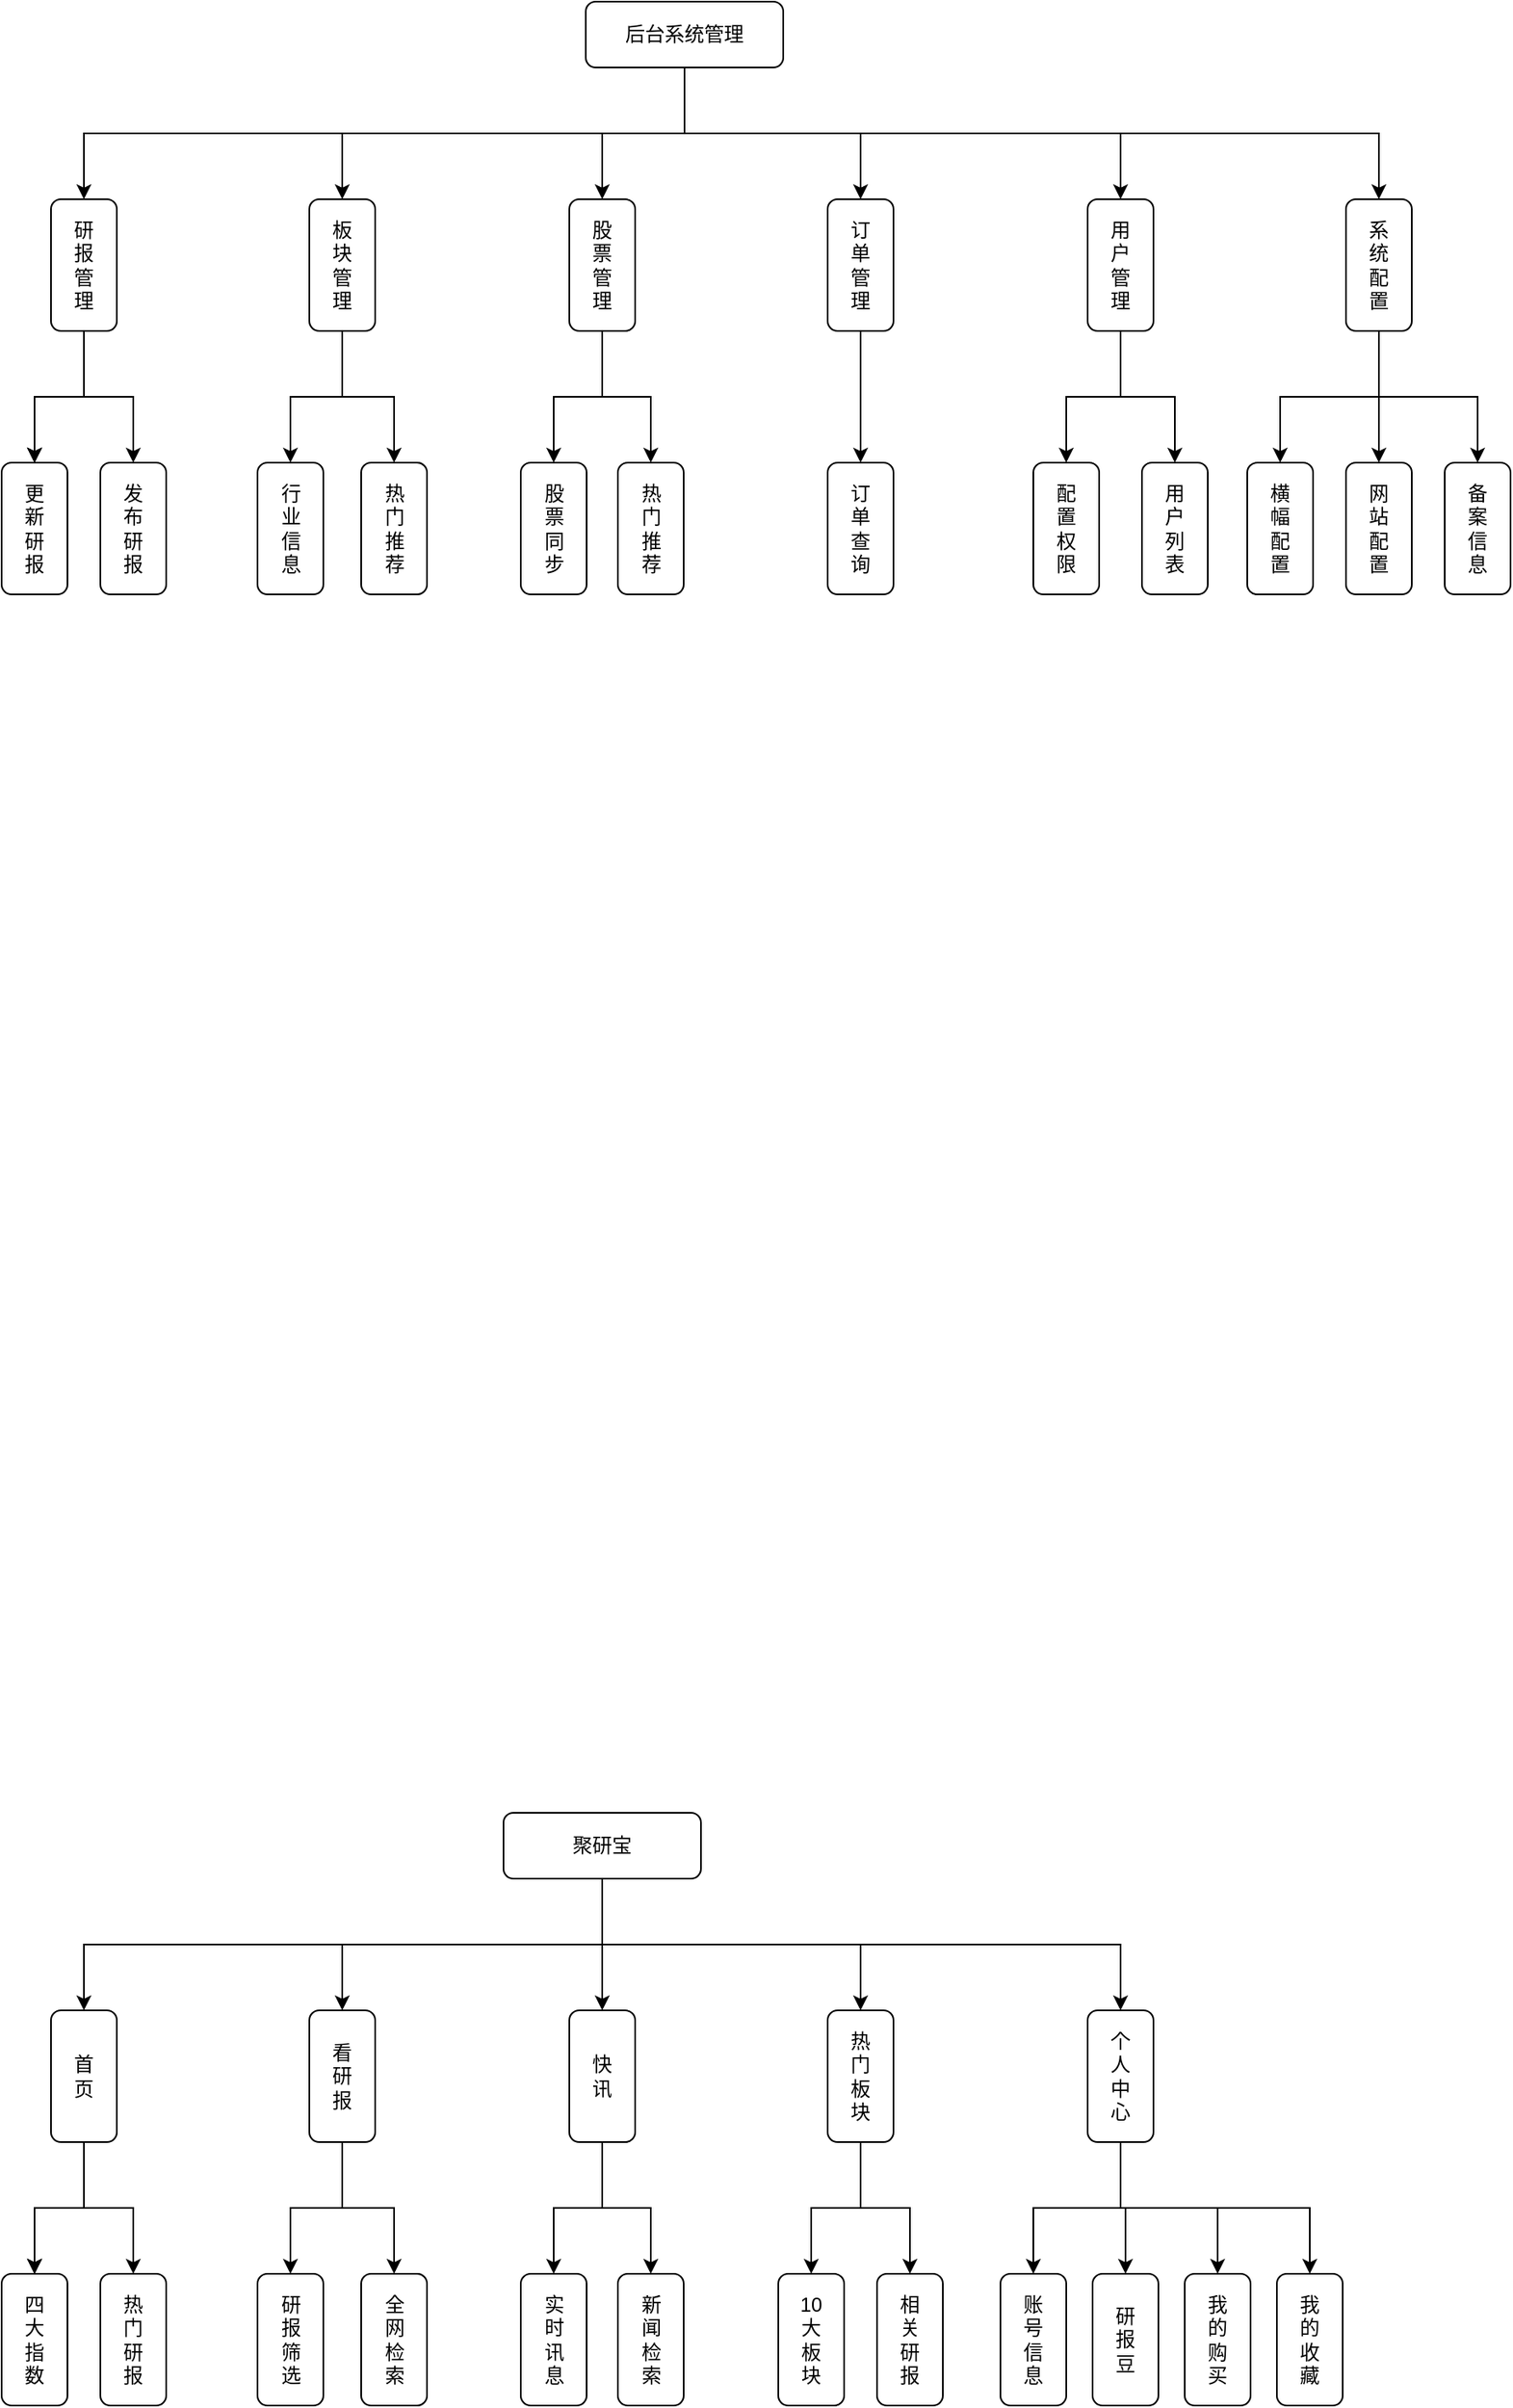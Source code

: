 <mxfile version="24.7.17">
  <diagram name="第 1 页" id="9FjUFu7eIkrG_z8amN4-">
    <mxGraphModel dx="2020" dy="680" grid="1" gridSize="10" guides="1" tooltips="1" connect="1" arrows="1" fold="1" page="1" pageScale="1" pageWidth="827" pageHeight="1169" math="0" shadow="0">
      <root>
        <mxCell id="0" />
        <mxCell id="1" parent="0" />
        <mxCell id="4e0uMk7gKbcuLs_ekHfy-28" style="edgeStyle=orthogonalEdgeStyle;rounded=0;orthogonalLoop=1;jettySize=auto;html=1;entryX=0.5;entryY=0;entryDx=0;entryDy=0;" edge="1" parent="1" source="4e0uMk7gKbcuLs_ekHfy-2" target="4e0uMk7gKbcuLs_ekHfy-22">
          <mxGeometry relative="1" as="geometry" />
        </mxCell>
        <mxCell id="4e0uMk7gKbcuLs_ekHfy-51" style="edgeStyle=orthogonalEdgeStyle;rounded=0;orthogonalLoop=1;jettySize=auto;html=1;entryX=0.5;entryY=0;entryDx=0;entryDy=0;" edge="1" parent="1" source="4e0uMk7gKbcuLs_ekHfy-2" target="4e0uMk7gKbcuLs_ekHfy-24">
          <mxGeometry relative="1" as="geometry">
            <Array as="points">
              <mxPoint x="385" y="320" />
              <mxPoint x="650" y="320" />
            </Array>
          </mxGeometry>
        </mxCell>
        <mxCell id="4e0uMk7gKbcuLs_ekHfy-52" style="edgeStyle=orthogonalEdgeStyle;rounded=0;orthogonalLoop=1;jettySize=auto;html=1;" edge="1" parent="1" source="4e0uMk7gKbcuLs_ekHfy-2" target="4e0uMk7gKbcuLs_ekHfy-20">
          <mxGeometry relative="1" as="geometry">
            <Array as="points">
              <mxPoint x="385" y="320" />
              <mxPoint x="20" y="320" />
            </Array>
          </mxGeometry>
        </mxCell>
        <mxCell id="4e0uMk7gKbcuLs_ekHfy-53" style="edgeStyle=orthogonalEdgeStyle;rounded=0;orthogonalLoop=1;jettySize=auto;html=1;" edge="1" parent="1" source="4e0uMk7gKbcuLs_ekHfy-2" target="4e0uMk7gKbcuLs_ekHfy-21">
          <mxGeometry relative="1" as="geometry">
            <Array as="points">
              <mxPoint x="385" y="320" />
              <mxPoint x="177" y="320" />
            </Array>
          </mxGeometry>
        </mxCell>
        <mxCell id="4e0uMk7gKbcuLs_ekHfy-56" style="edgeStyle=orthogonalEdgeStyle;rounded=0;orthogonalLoop=1;jettySize=auto;html=1;" edge="1" parent="1" source="4e0uMk7gKbcuLs_ekHfy-2" target="4e0uMk7gKbcuLs_ekHfy-25">
          <mxGeometry relative="1" as="geometry">
            <Array as="points">
              <mxPoint x="385" y="320" />
              <mxPoint x="807" y="320" />
            </Array>
          </mxGeometry>
        </mxCell>
        <mxCell id="4e0uMk7gKbcuLs_ekHfy-57" style="edgeStyle=orthogonalEdgeStyle;rounded=0;orthogonalLoop=1;jettySize=auto;html=1;" edge="1" parent="1" source="4e0uMk7gKbcuLs_ekHfy-2" target="4e0uMk7gKbcuLs_ekHfy-23">
          <mxGeometry relative="1" as="geometry">
            <Array as="points">
              <mxPoint x="385" y="320" />
              <mxPoint x="492" y="320" />
            </Array>
          </mxGeometry>
        </mxCell>
        <mxCell id="4e0uMk7gKbcuLs_ekHfy-2" value="后台系统管理" style="rounded=1;whiteSpace=wrap;html=1;" vertex="1" parent="1">
          <mxGeometry x="325" y="240" width="120" height="40" as="geometry" />
        </mxCell>
        <mxCell id="4e0uMk7gKbcuLs_ekHfy-36" value="更&lt;br&gt;新&lt;br&gt;研&lt;div&gt;报&lt;/div&gt;" style="rounded=1;whiteSpace=wrap;html=1;" vertex="1" parent="1">
          <mxGeometry x="-30" y="520" width="40" height="80" as="geometry" />
        </mxCell>
        <mxCell id="4e0uMk7gKbcuLs_ekHfy-37" value="" style="edgeStyle=orthogonalEdgeStyle;rounded=0;orthogonalLoop=1;jettySize=auto;html=1;" edge="1" parent="1" source="4e0uMk7gKbcuLs_ekHfy-20" target="4e0uMk7gKbcuLs_ekHfy-36">
          <mxGeometry relative="1" as="geometry" />
        </mxCell>
        <mxCell id="4e0uMk7gKbcuLs_ekHfy-38" value="" style="edgeStyle=orthogonalEdgeStyle;rounded=0;orthogonalLoop=1;jettySize=auto;html=1;" edge="1" parent="1" source="4e0uMk7gKbcuLs_ekHfy-20" target="4e0uMk7gKbcuLs_ekHfy-36">
          <mxGeometry relative="1" as="geometry" />
        </mxCell>
        <mxCell id="4e0uMk7gKbcuLs_ekHfy-39" value="" style="edgeStyle=orthogonalEdgeStyle;rounded=0;orthogonalLoop=1;jettySize=auto;html=1;" edge="1" parent="1" source="4e0uMk7gKbcuLs_ekHfy-20" target="4e0uMk7gKbcuLs_ekHfy-36">
          <mxGeometry relative="1" as="geometry" />
        </mxCell>
        <mxCell id="4e0uMk7gKbcuLs_ekHfy-40" value="发&lt;br&gt;布&lt;br&gt;研&lt;br&gt;报" style="rounded=1;whiteSpace=wrap;html=1;" vertex="1" parent="1">
          <mxGeometry x="30" y="520" width="40" height="80" as="geometry" />
        </mxCell>
        <mxCell id="4e0uMk7gKbcuLs_ekHfy-41" style="edgeStyle=orthogonalEdgeStyle;rounded=0;orthogonalLoop=1;jettySize=auto;html=1;entryX=0.5;entryY=0;entryDx=0;entryDy=0;" edge="1" parent="1" source="4e0uMk7gKbcuLs_ekHfy-20" target="4e0uMk7gKbcuLs_ekHfy-40">
          <mxGeometry relative="1" as="geometry" />
        </mxCell>
        <mxCell id="4e0uMk7gKbcuLs_ekHfy-42" value="横&lt;br&gt;幅&lt;br&gt;配&lt;br&gt;置" style="rounded=1;whiteSpace=wrap;html=1;" vertex="1" parent="1">
          <mxGeometry x="727" y="520" width="40" height="80" as="geometry" />
        </mxCell>
        <mxCell id="4e0uMk7gKbcuLs_ekHfy-44" value="网&lt;br&gt;站&lt;br&gt;配&lt;br&gt;置" style="rounded=1;whiteSpace=wrap;html=1;" vertex="1" parent="1">
          <mxGeometry x="787" y="520" width="40" height="80" as="geometry" />
        </mxCell>
        <mxCell id="4e0uMk7gKbcuLs_ekHfy-45" value="备&lt;br&gt;案&lt;br&gt;信&lt;br&gt;息" style="rounded=1;whiteSpace=wrap;html=1;" vertex="1" parent="1">
          <mxGeometry x="847" y="520" width="40" height="80" as="geometry" />
        </mxCell>
        <mxCell id="4e0uMk7gKbcuLs_ekHfy-46" style="edgeStyle=orthogonalEdgeStyle;rounded=0;orthogonalLoop=1;jettySize=auto;html=1;" edge="1" parent="1" source="4e0uMk7gKbcuLs_ekHfy-25" target="4e0uMk7gKbcuLs_ekHfy-44">
          <mxGeometry relative="1" as="geometry" />
        </mxCell>
        <mxCell id="4e0uMk7gKbcuLs_ekHfy-48" value="用&lt;div&gt;户&lt;/div&gt;&lt;div&gt;列&lt;/div&gt;&lt;div&gt;表&lt;/div&gt;" style="rounded=1;whiteSpace=wrap;html=1;" vertex="1" parent="1">
          <mxGeometry x="663" y="520" width="40" height="80" as="geometry" />
        </mxCell>
        <mxCell id="4e0uMk7gKbcuLs_ekHfy-50" value="配&lt;br&gt;置&lt;br&gt;权&lt;br&gt;&lt;div&gt;限&lt;/div&gt;" style="rounded=1;whiteSpace=wrap;html=1;" vertex="1" parent="1">
          <mxGeometry x="597" y="520" width="40" height="80" as="geometry" />
        </mxCell>
        <mxCell id="4e0uMk7gKbcuLs_ekHfy-54" style="edgeStyle=orthogonalEdgeStyle;rounded=0;orthogonalLoop=1;jettySize=auto;html=1;" edge="1" parent="1" source="4e0uMk7gKbcuLs_ekHfy-25" target="4e0uMk7gKbcuLs_ekHfy-42">
          <mxGeometry relative="1" as="geometry">
            <Array as="points">
              <mxPoint x="807" y="480" />
              <mxPoint x="747" y="480" />
            </Array>
          </mxGeometry>
        </mxCell>
        <mxCell id="4e0uMk7gKbcuLs_ekHfy-55" style="edgeStyle=orthogonalEdgeStyle;rounded=0;orthogonalLoop=1;jettySize=auto;html=1;" edge="1" parent="1" source="4e0uMk7gKbcuLs_ekHfy-25" target="4e0uMk7gKbcuLs_ekHfy-45">
          <mxGeometry relative="1" as="geometry">
            <Array as="points">
              <mxPoint x="807" y="480" />
              <mxPoint x="867" y="480" />
            </Array>
          </mxGeometry>
        </mxCell>
        <mxCell id="4e0uMk7gKbcuLs_ekHfy-25" value="系&lt;div&gt;统&lt;/div&gt;&lt;div&gt;配&lt;/div&gt;&lt;div&gt;置&lt;/div&gt;" style="rounded=1;whiteSpace=wrap;html=1;container=0;" vertex="1" parent="1">
          <mxGeometry x="787" y="360" width="40" height="80" as="geometry" />
        </mxCell>
        <mxCell id="4e0uMk7gKbcuLs_ekHfy-59" value="" style="edgeStyle=orthogonalEdgeStyle;rounded=0;orthogonalLoop=1;jettySize=auto;html=1;" edge="1" parent="1" source="4e0uMk7gKbcuLs_ekHfy-21" target="4e0uMk7gKbcuLs_ekHfy-58">
          <mxGeometry relative="1" as="geometry" />
        </mxCell>
        <mxCell id="4e0uMk7gKbcuLs_ekHfy-62" style="edgeStyle=orthogonalEdgeStyle;rounded=0;orthogonalLoop=1;jettySize=auto;html=1;" edge="1" parent="1" source="4e0uMk7gKbcuLs_ekHfy-21" target="4e0uMk7gKbcuLs_ekHfy-60">
          <mxGeometry relative="1" as="geometry" />
        </mxCell>
        <mxCell id="4e0uMk7gKbcuLs_ekHfy-21" value="板&lt;div&gt;块&lt;/div&gt;&lt;div&gt;管&lt;/div&gt;&lt;div&gt;理&lt;/div&gt;" style="rounded=1;whiteSpace=wrap;html=1;container=0;" vertex="1" parent="1">
          <mxGeometry x="157" y="360" width="40" height="80" as="geometry" />
        </mxCell>
        <mxCell id="4e0uMk7gKbcuLs_ekHfy-64" value="" style="edgeStyle=orthogonalEdgeStyle;rounded=0;orthogonalLoop=1;jettySize=auto;html=1;" edge="1" parent="1" source="4e0uMk7gKbcuLs_ekHfy-22" target="4e0uMk7gKbcuLs_ekHfy-63">
          <mxGeometry relative="1" as="geometry" />
        </mxCell>
        <mxCell id="4e0uMk7gKbcuLs_ekHfy-66" style="edgeStyle=orthogonalEdgeStyle;rounded=0;orthogonalLoop=1;jettySize=auto;html=1;" edge="1" parent="1" source="4e0uMk7gKbcuLs_ekHfy-22" target="4e0uMk7gKbcuLs_ekHfy-65">
          <mxGeometry relative="1" as="geometry" />
        </mxCell>
        <mxCell id="4e0uMk7gKbcuLs_ekHfy-22" value="股&lt;div&gt;票&lt;/div&gt;&lt;div&gt;管&lt;/div&gt;&lt;div&gt;理&lt;/div&gt;" style="rounded=1;whiteSpace=wrap;html=1;container=0;" vertex="1" parent="1">
          <mxGeometry x="315" y="360" width="40" height="80" as="geometry" />
        </mxCell>
        <mxCell id="4e0uMk7gKbcuLs_ekHfy-68" value="" style="edgeStyle=orthogonalEdgeStyle;rounded=0;orthogonalLoop=1;jettySize=auto;html=1;" edge="1" parent="1" source="4e0uMk7gKbcuLs_ekHfy-23" target="4e0uMk7gKbcuLs_ekHfy-67">
          <mxGeometry relative="1" as="geometry" />
        </mxCell>
        <mxCell id="4e0uMk7gKbcuLs_ekHfy-23" value="订&lt;div&gt;单&lt;/div&gt;&lt;div&gt;管&lt;/div&gt;&lt;div&gt;理&lt;/div&gt;" style="rounded=1;whiteSpace=wrap;html=1;container=0;" vertex="1" parent="1">
          <mxGeometry x="472" y="360" width="40" height="80" as="geometry" />
        </mxCell>
        <mxCell id="4e0uMk7gKbcuLs_ekHfy-69" style="edgeStyle=orthogonalEdgeStyle;rounded=0;orthogonalLoop=1;jettySize=auto;html=1;" edge="1" parent="1" source="4e0uMk7gKbcuLs_ekHfy-24" target="4e0uMk7gKbcuLs_ekHfy-50">
          <mxGeometry relative="1" as="geometry" />
        </mxCell>
        <mxCell id="4e0uMk7gKbcuLs_ekHfy-70" style="edgeStyle=orthogonalEdgeStyle;rounded=0;orthogonalLoop=1;jettySize=auto;html=1;" edge="1" parent="1" source="4e0uMk7gKbcuLs_ekHfy-24" target="4e0uMk7gKbcuLs_ekHfy-48">
          <mxGeometry relative="1" as="geometry" />
        </mxCell>
        <mxCell id="4e0uMk7gKbcuLs_ekHfy-24" value="用&lt;div&gt;户&lt;/div&gt;&lt;div&gt;管&lt;/div&gt;&lt;div&gt;理&lt;/div&gt;" style="rounded=1;whiteSpace=wrap;html=1;container=0;" vertex="1" parent="1">
          <mxGeometry x="630" y="360" width="40" height="80" as="geometry" />
        </mxCell>
        <mxCell id="4e0uMk7gKbcuLs_ekHfy-20" value="研&lt;br&gt;报&lt;div&gt;管&lt;/div&gt;&lt;div&gt;理&lt;/div&gt;" style="rounded=1;whiteSpace=wrap;html=1;container=0;" vertex="1" parent="1">
          <mxGeometry y="360" width="40" height="80" as="geometry" />
        </mxCell>
        <mxCell id="4e0uMk7gKbcuLs_ekHfy-58" value="行&lt;br&gt;业&lt;br&gt;信&lt;br&gt;息" style="rounded=1;whiteSpace=wrap;html=1;container=0;" vertex="1" parent="1">
          <mxGeometry x="125.5" y="520" width="40" height="80" as="geometry" />
        </mxCell>
        <mxCell id="4e0uMk7gKbcuLs_ekHfy-60" value="热&lt;br&gt;门&lt;br&gt;推&lt;br&gt;荐" style="rounded=1;whiteSpace=wrap;html=1;container=0;" vertex="1" parent="1">
          <mxGeometry x="188.5" y="520" width="40" height="80" as="geometry" />
        </mxCell>
        <mxCell id="4e0uMk7gKbcuLs_ekHfy-63" value="股&lt;br&gt;票&lt;br&gt;同&lt;br&gt;步" style="rounded=1;whiteSpace=wrap;html=1;container=0;" vertex="1" parent="1">
          <mxGeometry x="285.5" y="520" width="40" height="80" as="geometry" />
        </mxCell>
        <mxCell id="4e0uMk7gKbcuLs_ekHfy-65" value="热&lt;br&gt;门&lt;br&gt;推&lt;br&gt;荐" style="rounded=1;whiteSpace=wrap;html=1;container=0;" vertex="1" parent="1">
          <mxGeometry x="344.5" y="520" width="40" height="80" as="geometry" />
        </mxCell>
        <mxCell id="4e0uMk7gKbcuLs_ekHfy-67" value="订&lt;div&gt;单&lt;/div&gt;&lt;div&gt;查&lt;br&gt;询&lt;/div&gt;" style="rounded=1;whiteSpace=wrap;html=1;container=0;" vertex="1" parent="1">
          <mxGeometry x="472" y="520" width="40" height="80" as="geometry" />
        </mxCell>
        <mxCell id="4e0uMk7gKbcuLs_ekHfy-110" style="edgeStyle=orthogonalEdgeStyle;rounded=0;orthogonalLoop=1;jettySize=auto;html=1;entryX=0.5;entryY=0;entryDx=0;entryDy=0;" edge="1" parent="1" source="4e0uMk7gKbcuLs_ekHfy-116" target="4e0uMk7gKbcuLs_ekHfy-137">
          <mxGeometry relative="1" as="geometry" />
        </mxCell>
        <mxCell id="4e0uMk7gKbcuLs_ekHfy-111" style="edgeStyle=orthogonalEdgeStyle;rounded=0;orthogonalLoop=1;jettySize=auto;html=1;entryX=0.5;entryY=0;entryDx=0;entryDy=0;" edge="1" parent="1" source="4e0uMk7gKbcuLs_ekHfy-116" target="4e0uMk7gKbcuLs_ekHfy-142">
          <mxGeometry relative="1" as="geometry">
            <Array as="points">
              <mxPoint x="335" y="1420" />
              <mxPoint x="650" y="1420" />
            </Array>
          </mxGeometry>
        </mxCell>
        <mxCell id="4e0uMk7gKbcuLs_ekHfy-112" style="edgeStyle=orthogonalEdgeStyle;rounded=0;orthogonalLoop=1;jettySize=auto;html=1;" edge="1" parent="1" source="4e0uMk7gKbcuLs_ekHfy-116" target="4e0uMk7gKbcuLs_ekHfy-143">
          <mxGeometry relative="1" as="geometry">
            <Array as="points">
              <mxPoint x="335" y="1420" />
              <mxPoint x="20" y="1420" />
            </Array>
          </mxGeometry>
        </mxCell>
        <mxCell id="4e0uMk7gKbcuLs_ekHfy-113" style="edgeStyle=orthogonalEdgeStyle;rounded=0;orthogonalLoop=1;jettySize=auto;html=1;" edge="1" parent="1" source="4e0uMk7gKbcuLs_ekHfy-116" target="4e0uMk7gKbcuLs_ekHfy-134">
          <mxGeometry relative="1" as="geometry">
            <Array as="points">
              <mxPoint x="335" y="1420" />
              <mxPoint x="177" y="1420" />
            </Array>
          </mxGeometry>
        </mxCell>
        <mxCell id="4e0uMk7gKbcuLs_ekHfy-115" style="edgeStyle=orthogonalEdgeStyle;rounded=0;orthogonalLoop=1;jettySize=auto;html=1;" edge="1" parent="1" source="4e0uMk7gKbcuLs_ekHfy-116" target="4e0uMk7gKbcuLs_ekHfy-139">
          <mxGeometry relative="1" as="geometry">
            <Array as="points">
              <mxPoint x="335" y="1420" />
              <mxPoint x="492" y="1420" />
            </Array>
          </mxGeometry>
        </mxCell>
        <mxCell id="4e0uMk7gKbcuLs_ekHfy-116" value="聚研宝" style="rounded=1;whiteSpace=wrap;html=1;" vertex="1" parent="1">
          <mxGeometry x="275" y="1340" width="120" height="40" as="geometry" />
        </mxCell>
        <mxCell id="4e0uMk7gKbcuLs_ekHfy-117" value="四&lt;br&gt;大&lt;br&gt;指&lt;br&gt;数" style="rounded=1;whiteSpace=wrap;html=1;" vertex="1" parent="1">
          <mxGeometry x="-30" y="1620" width="40" height="80" as="geometry" />
        </mxCell>
        <mxCell id="4e0uMk7gKbcuLs_ekHfy-118" value="" style="edgeStyle=orthogonalEdgeStyle;rounded=0;orthogonalLoop=1;jettySize=auto;html=1;" edge="1" parent="1" source="4e0uMk7gKbcuLs_ekHfy-143" target="4e0uMk7gKbcuLs_ekHfy-117">
          <mxGeometry relative="1" as="geometry" />
        </mxCell>
        <mxCell id="4e0uMk7gKbcuLs_ekHfy-119" value="" style="edgeStyle=orthogonalEdgeStyle;rounded=0;orthogonalLoop=1;jettySize=auto;html=1;" edge="1" parent="1" source="4e0uMk7gKbcuLs_ekHfy-143" target="4e0uMk7gKbcuLs_ekHfy-117">
          <mxGeometry relative="1" as="geometry" />
        </mxCell>
        <mxCell id="4e0uMk7gKbcuLs_ekHfy-120" value="" style="edgeStyle=orthogonalEdgeStyle;rounded=0;orthogonalLoop=1;jettySize=auto;html=1;" edge="1" parent="1" source="4e0uMk7gKbcuLs_ekHfy-143" target="4e0uMk7gKbcuLs_ekHfy-117">
          <mxGeometry relative="1" as="geometry" />
        </mxCell>
        <mxCell id="4e0uMk7gKbcuLs_ekHfy-121" value="热&lt;br&gt;门&lt;br&gt;研&lt;br&gt;报" style="rounded=1;whiteSpace=wrap;html=1;" vertex="1" parent="1">
          <mxGeometry x="30" y="1620" width="40" height="80" as="geometry" />
        </mxCell>
        <mxCell id="4e0uMk7gKbcuLs_ekHfy-122" style="edgeStyle=orthogonalEdgeStyle;rounded=0;orthogonalLoop=1;jettySize=auto;html=1;entryX=0.5;entryY=0;entryDx=0;entryDy=0;" edge="1" parent="1" source="4e0uMk7gKbcuLs_ekHfy-143" target="4e0uMk7gKbcuLs_ekHfy-121">
          <mxGeometry relative="1" as="geometry" />
        </mxCell>
        <mxCell id="4e0uMk7gKbcuLs_ekHfy-127" value="研&lt;br&gt;报&lt;br&gt;豆" style="rounded=1;whiteSpace=wrap;html=1;" vertex="1" parent="1">
          <mxGeometry x="633" y="1620" width="40" height="80" as="geometry" />
        </mxCell>
        <mxCell id="4e0uMk7gKbcuLs_ekHfy-128" value="账&lt;br&gt;号&lt;br&gt;信&lt;br&gt;息" style="rounded=1;whiteSpace=wrap;html=1;" vertex="1" parent="1">
          <mxGeometry x="577" y="1620" width="40" height="80" as="geometry" />
        </mxCell>
        <mxCell id="4e0uMk7gKbcuLs_ekHfy-132" value="" style="edgeStyle=orthogonalEdgeStyle;rounded=0;orthogonalLoop=1;jettySize=auto;html=1;" edge="1" parent="1" source="4e0uMk7gKbcuLs_ekHfy-134" target="4e0uMk7gKbcuLs_ekHfy-144">
          <mxGeometry relative="1" as="geometry" />
        </mxCell>
        <mxCell id="4e0uMk7gKbcuLs_ekHfy-133" style="edgeStyle=orthogonalEdgeStyle;rounded=0;orthogonalLoop=1;jettySize=auto;html=1;" edge="1" parent="1" source="4e0uMk7gKbcuLs_ekHfy-134" target="4e0uMk7gKbcuLs_ekHfy-145">
          <mxGeometry relative="1" as="geometry" />
        </mxCell>
        <mxCell id="4e0uMk7gKbcuLs_ekHfy-134" value="看&lt;br&gt;研&lt;br&gt;报" style="rounded=1;whiteSpace=wrap;html=1;container=0;" vertex="1" parent="1">
          <mxGeometry x="157" y="1460" width="40" height="80" as="geometry" />
        </mxCell>
        <mxCell id="4e0uMk7gKbcuLs_ekHfy-135" value="" style="edgeStyle=orthogonalEdgeStyle;rounded=0;orthogonalLoop=1;jettySize=auto;html=1;" edge="1" parent="1" source="4e0uMk7gKbcuLs_ekHfy-137" target="4e0uMk7gKbcuLs_ekHfy-146">
          <mxGeometry relative="1" as="geometry" />
        </mxCell>
        <mxCell id="4e0uMk7gKbcuLs_ekHfy-136" style="edgeStyle=orthogonalEdgeStyle;rounded=0;orthogonalLoop=1;jettySize=auto;html=1;" edge="1" parent="1" source="4e0uMk7gKbcuLs_ekHfy-137" target="4e0uMk7gKbcuLs_ekHfy-147">
          <mxGeometry relative="1" as="geometry" />
        </mxCell>
        <mxCell id="4e0uMk7gKbcuLs_ekHfy-137" value="快&lt;br&gt;讯" style="rounded=1;whiteSpace=wrap;html=1;container=0;" vertex="1" parent="1">
          <mxGeometry x="315" y="1460" width="40" height="80" as="geometry" />
        </mxCell>
        <mxCell id="4e0uMk7gKbcuLs_ekHfy-138" value="" style="edgeStyle=orthogonalEdgeStyle;rounded=0;orthogonalLoop=1;jettySize=auto;html=1;" edge="1" parent="1" source="4e0uMk7gKbcuLs_ekHfy-139" target="4e0uMk7gKbcuLs_ekHfy-148">
          <mxGeometry relative="1" as="geometry" />
        </mxCell>
        <mxCell id="4e0uMk7gKbcuLs_ekHfy-151" style="edgeStyle=orthogonalEdgeStyle;rounded=0;orthogonalLoop=1;jettySize=auto;html=1;" edge="1" parent="1" source="4e0uMk7gKbcuLs_ekHfy-139" target="4e0uMk7gKbcuLs_ekHfy-150">
          <mxGeometry relative="1" as="geometry" />
        </mxCell>
        <mxCell id="4e0uMk7gKbcuLs_ekHfy-139" value="热&lt;br&gt;门&lt;br&gt;板&lt;br&gt;块" style="rounded=1;whiteSpace=wrap;html=1;container=0;" vertex="1" parent="1">
          <mxGeometry x="472" y="1460" width="40" height="80" as="geometry" />
        </mxCell>
        <mxCell id="4e0uMk7gKbcuLs_ekHfy-140" style="edgeStyle=orthogonalEdgeStyle;rounded=0;orthogonalLoop=1;jettySize=auto;html=1;" edge="1" parent="1" source="4e0uMk7gKbcuLs_ekHfy-142" target="4e0uMk7gKbcuLs_ekHfy-128">
          <mxGeometry relative="1" as="geometry">
            <Array as="points">
              <mxPoint x="650" y="1580" />
              <mxPoint x="597" y="1580" />
            </Array>
          </mxGeometry>
        </mxCell>
        <mxCell id="4e0uMk7gKbcuLs_ekHfy-156" style="edgeStyle=orthogonalEdgeStyle;rounded=0;orthogonalLoop=1;jettySize=auto;html=1;" edge="1" parent="1" source="4e0uMk7gKbcuLs_ekHfy-142" target="4e0uMk7gKbcuLs_ekHfy-127">
          <mxGeometry relative="1" as="geometry" />
        </mxCell>
        <mxCell id="4e0uMk7gKbcuLs_ekHfy-157" style="edgeStyle=orthogonalEdgeStyle;rounded=0;orthogonalLoop=1;jettySize=auto;html=1;" edge="1" parent="1" source="4e0uMk7gKbcuLs_ekHfy-142" target="4e0uMk7gKbcuLs_ekHfy-152">
          <mxGeometry relative="1" as="geometry">
            <Array as="points">
              <mxPoint x="650" y="1580" />
              <mxPoint x="709" y="1580" />
            </Array>
          </mxGeometry>
        </mxCell>
        <mxCell id="4e0uMk7gKbcuLs_ekHfy-158" style="edgeStyle=orthogonalEdgeStyle;rounded=0;orthogonalLoop=1;jettySize=auto;html=1;" edge="1" parent="1" source="4e0uMk7gKbcuLs_ekHfy-142" target="4e0uMk7gKbcuLs_ekHfy-153">
          <mxGeometry relative="1" as="geometry">
            <Array as="points">
              <mxPoint x="650" y="1580" />
              <mxPoint x="765" y="1580" />
            </Array>
          </mxGeometry>
        </mxCell>
        <mxCell id="4e0uMk7gKbcuLs_ekHfy-142" value="个&lt;br&gt;人&lt;br&gt;中&lt;br&gt;心" style="rounded=1;whiteSpace=wrap;html=1;container=0;" vertex="1" parent="1">
          <mxGeometry x="630" y="1460" width="40" height="80" as="geometry" />
        </mxCell>
        <mxCell id="4e0uMk7gKbcuLs_ekHfy-143" value="首&lt;br&gt;页" style="rounded=1;whiteSpace=wrap;html=1;container=0;" vertex="1" parent="1">
          <mxGeometry y="1460" width="40" height="80" as="geometry" />
        </mxCell>
        <mxCell id="4e0uMk7gKbcuLs_ekHfy-144" value="研&lt;br&gt;报&lt;br&gt;筛&lt;br&gt;选" style="rounded=1;whiteSpace=wrap;html=1;container=0;" vertex="1" parent="1">
          <mxGeometry x="125.5" y="1620" width="40" height="80" as="geometry" />
        </mxCell>
        <mxCell id="4e0uMk7gKbcuLs_ekHfy-145" value="全&lt;br&gt;网&lt;br&gt;检&lt;br&gt;索" style="rounded=1;whiteSpace=wrap;html=1;container=0;" vertex="1" parent="1">
          <mxGeometry x="188.5" y="1620" width="40" height="80" as="geometry" />
        </mxCell>
        <mxCell id="4e0uMk7gKbcuLs_ekHfy-146" value="实&lt;br&gt;时&lt;br&gt;讯&lt;br&gt;息" style="rounded=1;whiteSpace=wrap;html=1;container=0;" vertex="1" parent="1">
          <mxGeometry x="285.5" y="1620" width="40" height="80" as="geometry" />
        </mxCell>
        <mxCell id="4e0uMk7gKbcuLs_ekHfy-147" value="新&lt;br&gt;闻&lt;br&gt;检&lt;br&gt;索" style="rounded=1;whiteSpace=wrap;html=1;container=0;" vertex="1" parent="1">
          <mxGeometry x="344.5" y="1620" width="40" height="80" as="geometry" />
        </mxCell>
        <mxCell id="4e0uMk7gKbcuLs_ekHfy-148" value="10&lt;br&gt;大&lt;br&gt;板&lt;br&gt;块" style="rounded=1;whiteSpace=wrap;html=1;container=0;" vertex="1" parent="1">
          <mxGeometry x="442" y="1620" width="40" height="80" as="geometry" />
        </mxCell>
        <mxCell id="4e0uMk7gKbcuLs_ekHfy-150" value="相&lt;br&gt;关&lt;br&gt;研&lt;br&gt;报" style="rounded=1;whiteSpace=wrap;html=1;container=0;" vertex="1" parent="1">
          <mxGeometry x="502" y="1620" width="40" height="80" as="geometry" />
        </mxCell>
        <mxCell id="4e0uMk7gKbcuLs_ekHfy-152" value="我&lt;div&gt;的&lt;/div&gt;&lt;div&gt;购&lt;/div&gt;&lt;div&gt;买&lt;/div&gt;" style="rounded=1;whiteSpace=wrap;html=1;" vertex="1" parent="1">
          <mxGeometry x="689" y="1620" width="40" height="80" as="geometry" />
        </mxCell>
        <mxCell id="4e0uMk7gKbcuLs_ekHfy-153" value="我&lt;div&gt;的&lt;/div&gt;&lt;div&gt;收&lt;/div&gt;&lt;div&gt;藏&lt;/div&gt;" style="rounded=1;whiteSpace=wrap;html=1;" vertex="1" parent="1">
          <mxGeometry x="745" y="1620" width="40" height="80" as="geometry" />
        </mxCell>
      </root>
    </mxGraphModel>
  </diagram>
</mxfile>
